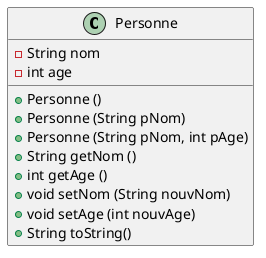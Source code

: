 @startuml

class Personne {
	- String nom
	- int age
	
	+ Personne () 
	+ Personne (String pNom)
	+ Personne (String pNom, int pAge)
		   
	+ String getNom ()
	+ int getAge () 
	+ void setNom (String nouvNom)
	+ void setAge (int nouvAge)
	+ String toString()
}

@enduml